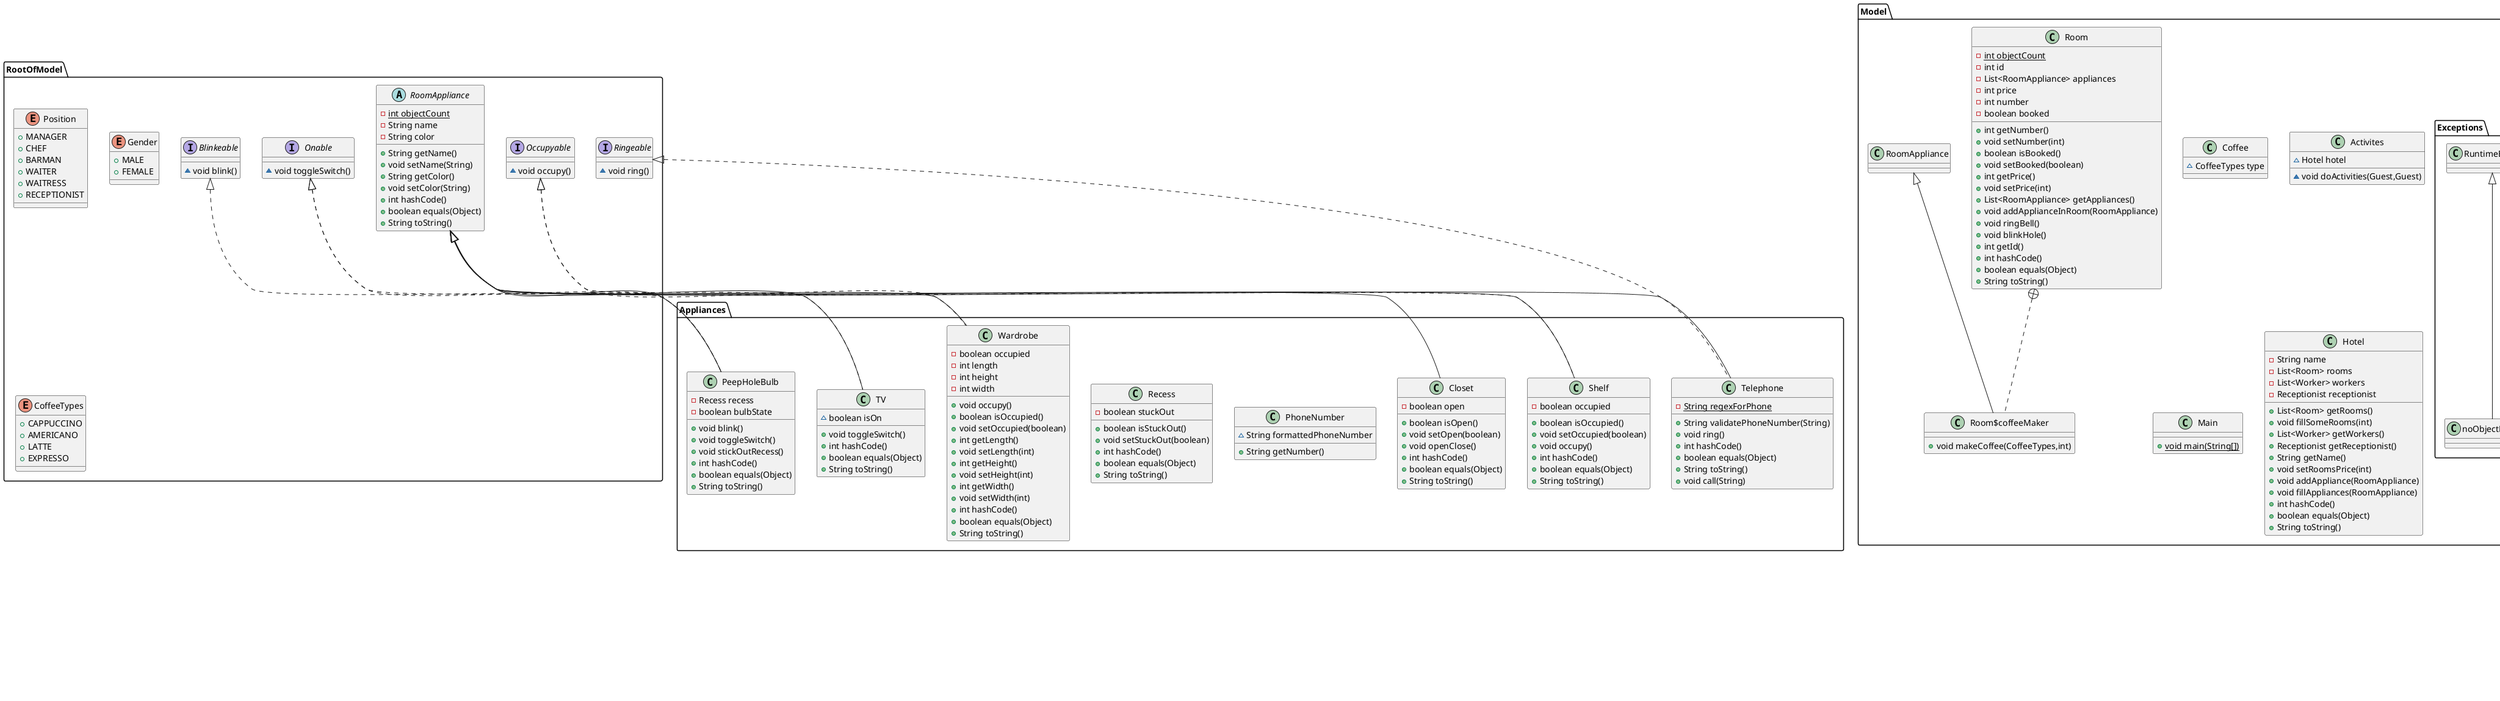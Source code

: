 @startuml
enum RootOfModel.Position {
+  MANAGER
+  CHEF
+  BARMAN
+  WAITER
+  WAITRESS
+  RECEPTIONIST
}
class Appliances.PeepHoleBulb {
- Recess recess
- boolean bulbState
+ void blink()
+ void toggleSwitch()
+ void stickOutRecess()
+ int hashCode()
+ boolean equals(Object)
+ String toString()
}
class Appliances.Shelf {
- boolean occupied
+ boolean isOccupied()
+ void setOccupied(boolean)
+ void occupy()
+ int hashCode()
+ boolean equals(Object)
+ String toString()
}
class Model.Room {
- {static} int objectCount
- int id
- List<RoomAppliance> appliances
- int price
- int number
- boolean booked
+ int getNumber()
+ void setNumber(int)
+ boolean isBooked()
+ void setBooked(boolean)
+ int getPrice()
+ void setPrice(int)
+ List<RoomAppliance> getAppliances()
+ void addApplianceInRoom(RoomAppliance)
+ void ringBell()
+ void blinkHole()
+ int getId()
+ int hashCode()
+ boolean equals(Object)
+ String toString()
}
class Model.Room$coffeeMaker {
+ void makeCoffee(CoffeeTypes,int)
}
class Model.Coffee {
~ CoffeeTypes type
}
interface RootOfModel.Ringeable {
~ void ring()
}
class Model.Activites {
~ Hotel hotel
~ void doActivities(Guest,Guest)
}
abstract class RootOfModel.RoomAppliance {
- {static} int objectCount
- String name
- String color
+ String getName()
+ void setName(String)
+ String getColor()
+ void setColor(String)
+ int hashCode()
+ boolean equals(Object)
+ String toString()
}
enum RootOfModel.Gender {
+  MALE
+  FEMALE
}
class Appliances.Telephone {
- {static} String regexForPhone
+ String validatePhoneNumber(String)
+ void ring()
+ int hashCode()
+ boolean equals(Object)
+ String toString()
+ void call(String)
}
class Appliances.PhoneNumber {
~ String formattedPhoneNumber
+ String getNumber()
}
class Appliances.Recess {
- boolean stuckOut
+ boolean isStuckOut()
+ void setStuckOut(boolean)
+ int hashCode()
+ boolean equals(Object)
+ String toString()
}
abstract class People.Person {
- {static} int objectCount
- String name
- Gender gender
- int age
- int id
- String phoneNumber
+ String getName()
+ int getAge()
+ Gender getGender()
+ void call(Person)
+ int hashCode()
+ boolean equals(Object)
+ String toString()
+ String getPhoneNumber()
+ void setPhoneNumber(String)
}
class Model.Exceptions.illogicalActionException {
}
class Appliances.Wardrobe {
- boolean occupied
- int length
- int height
- int width
+ void occupy()
+ boolean isOccupied()
+ void setOccupied(boolean)
+ int getLength()
+ void setLength(int)
+ int getHeight()
+ void setHeight(int)
+ int getWidth()
+ void setWidth(int)
+ int hashCode()
+ boolean equals(Object)
+ String toString()
}
class People.Guest {
- boolean hasBookedRoom
- Room room
~ boolean hasMadeCoffee
+ void layOnBed()
+ void openCloset()
+ boolean isHasBookedRoom()
+ Room getRoom()
+ void setRoom(Room)
+ void getSettled()
+ int hashCode()
+ boolean equals(Object)
+ String toString()
+ void makeCoffee(CoffeeTypes,int)
+ void drinkCoffee()
+ void sitOnChair()
}
class People.Worker {
- Position position
- int id
- int salary
+ Position getPosition()
+ void setPosition(Position)
+ int getSalary()
+ void setSalary(int)
+ int getId()
+ int hashCode()
+ boolean equals(Object)
+ String toString()
+ String getName()
}
enum RootOfModel.CoffeeTypes {
+  CAPPUCCINO
+  AMERICANO
+  LATTE
+  EXPRESSO
}
class Appliances.Closet {
- boolean open
+ boolean isOpen()
+ void setOpen(boolean)
+ void openClose()
+ int hashCode()
+ boolean equals(Object)
+ String toString()
}
class Model.Main {
+ {static} void main(String[])
}
interface RootOfModel.Blinkeable {
~ void blink()
}
class Model.Exceptions.noObjectException {
}
class People.Receptionist {
+ void welcomeGuest(Guest,Hotel)
+ void callGuest(Guest,Telephone)
+ void giveGuestKey(Guest)
+ int hashCode()
+ boolean equals(Object)
+ String toString()
+ void bookRoom(int,Hotel,Guest)
}
interface RootOfModel.Occupyable {
~ void occupy()
}
interface RootOfModel.Onable {
~ void toggleSwitch()
}
class Appliances.TV {
~ boolean isOn
+ void toggleSwitch()
+ int hashCode()
+ boolean equals(Object)
+ String toString()
}
class Model.Hotel {
- String name
- List<Room> rooms
- List<Worker> workers
- Receptionist receptionist
+ List<Room> getRooms()
+ void fillSomeRooms(int)
+ List<Worker> getWorkers()
+ Receptionist getReceptionist()
+ String getName()
+ void setRoomsPrice(int)
+ void addAppliance(RoomAppliance)
+ void fillAppliances(RoomAppliance)
+ int hashCode()
+ boolean equals(Object)
+ String toString()
}


RootOfModel.Onable <|.. Appliances.PeepHoleBulb
RootOfModel.Blinkeable <|.. Appliances.PeepHoleBulb
RootOfModel.RoomAppliance <|-- Appliances.PeepHoleBulb
RootOfModel.Occupyable <|.. Appliances.Shelf
RootOfModel.RoomAppliance <|-- Appliances.Shelf
Model.Room +.. Model.Room$coffeeMaker
Model.RoomAppliance <|-- Model.Room$coffeeMaker
RootOfModel.Ringeable <|.. Appliances.Telephone
RootOfModel.RoomAppliance <|-- Appliances.Telephone
Model.Exceptions.Exception <|-- Model.Exceptions.illogicalActionException
RootOfModel.Occupyable <|.. Appliances.Wardrobe
RootOfModel.RoomAppliance <|-- Appliances.Wardrobe
People.Person <|-- People.Guest
People.Person <|-- People.Worker
RootOfModel.RoomAppliance <|-- Appliances.Closet
Model.Exceptions.RuntimeException <|-- Model.Exceptions.noObjectException
People.Worker <|-- People.Receptionist
RootOfModel.Onable <|.. Appliances.TV
RootOfModel.RoomAppliance <|-- Appliances.TV
@enduml